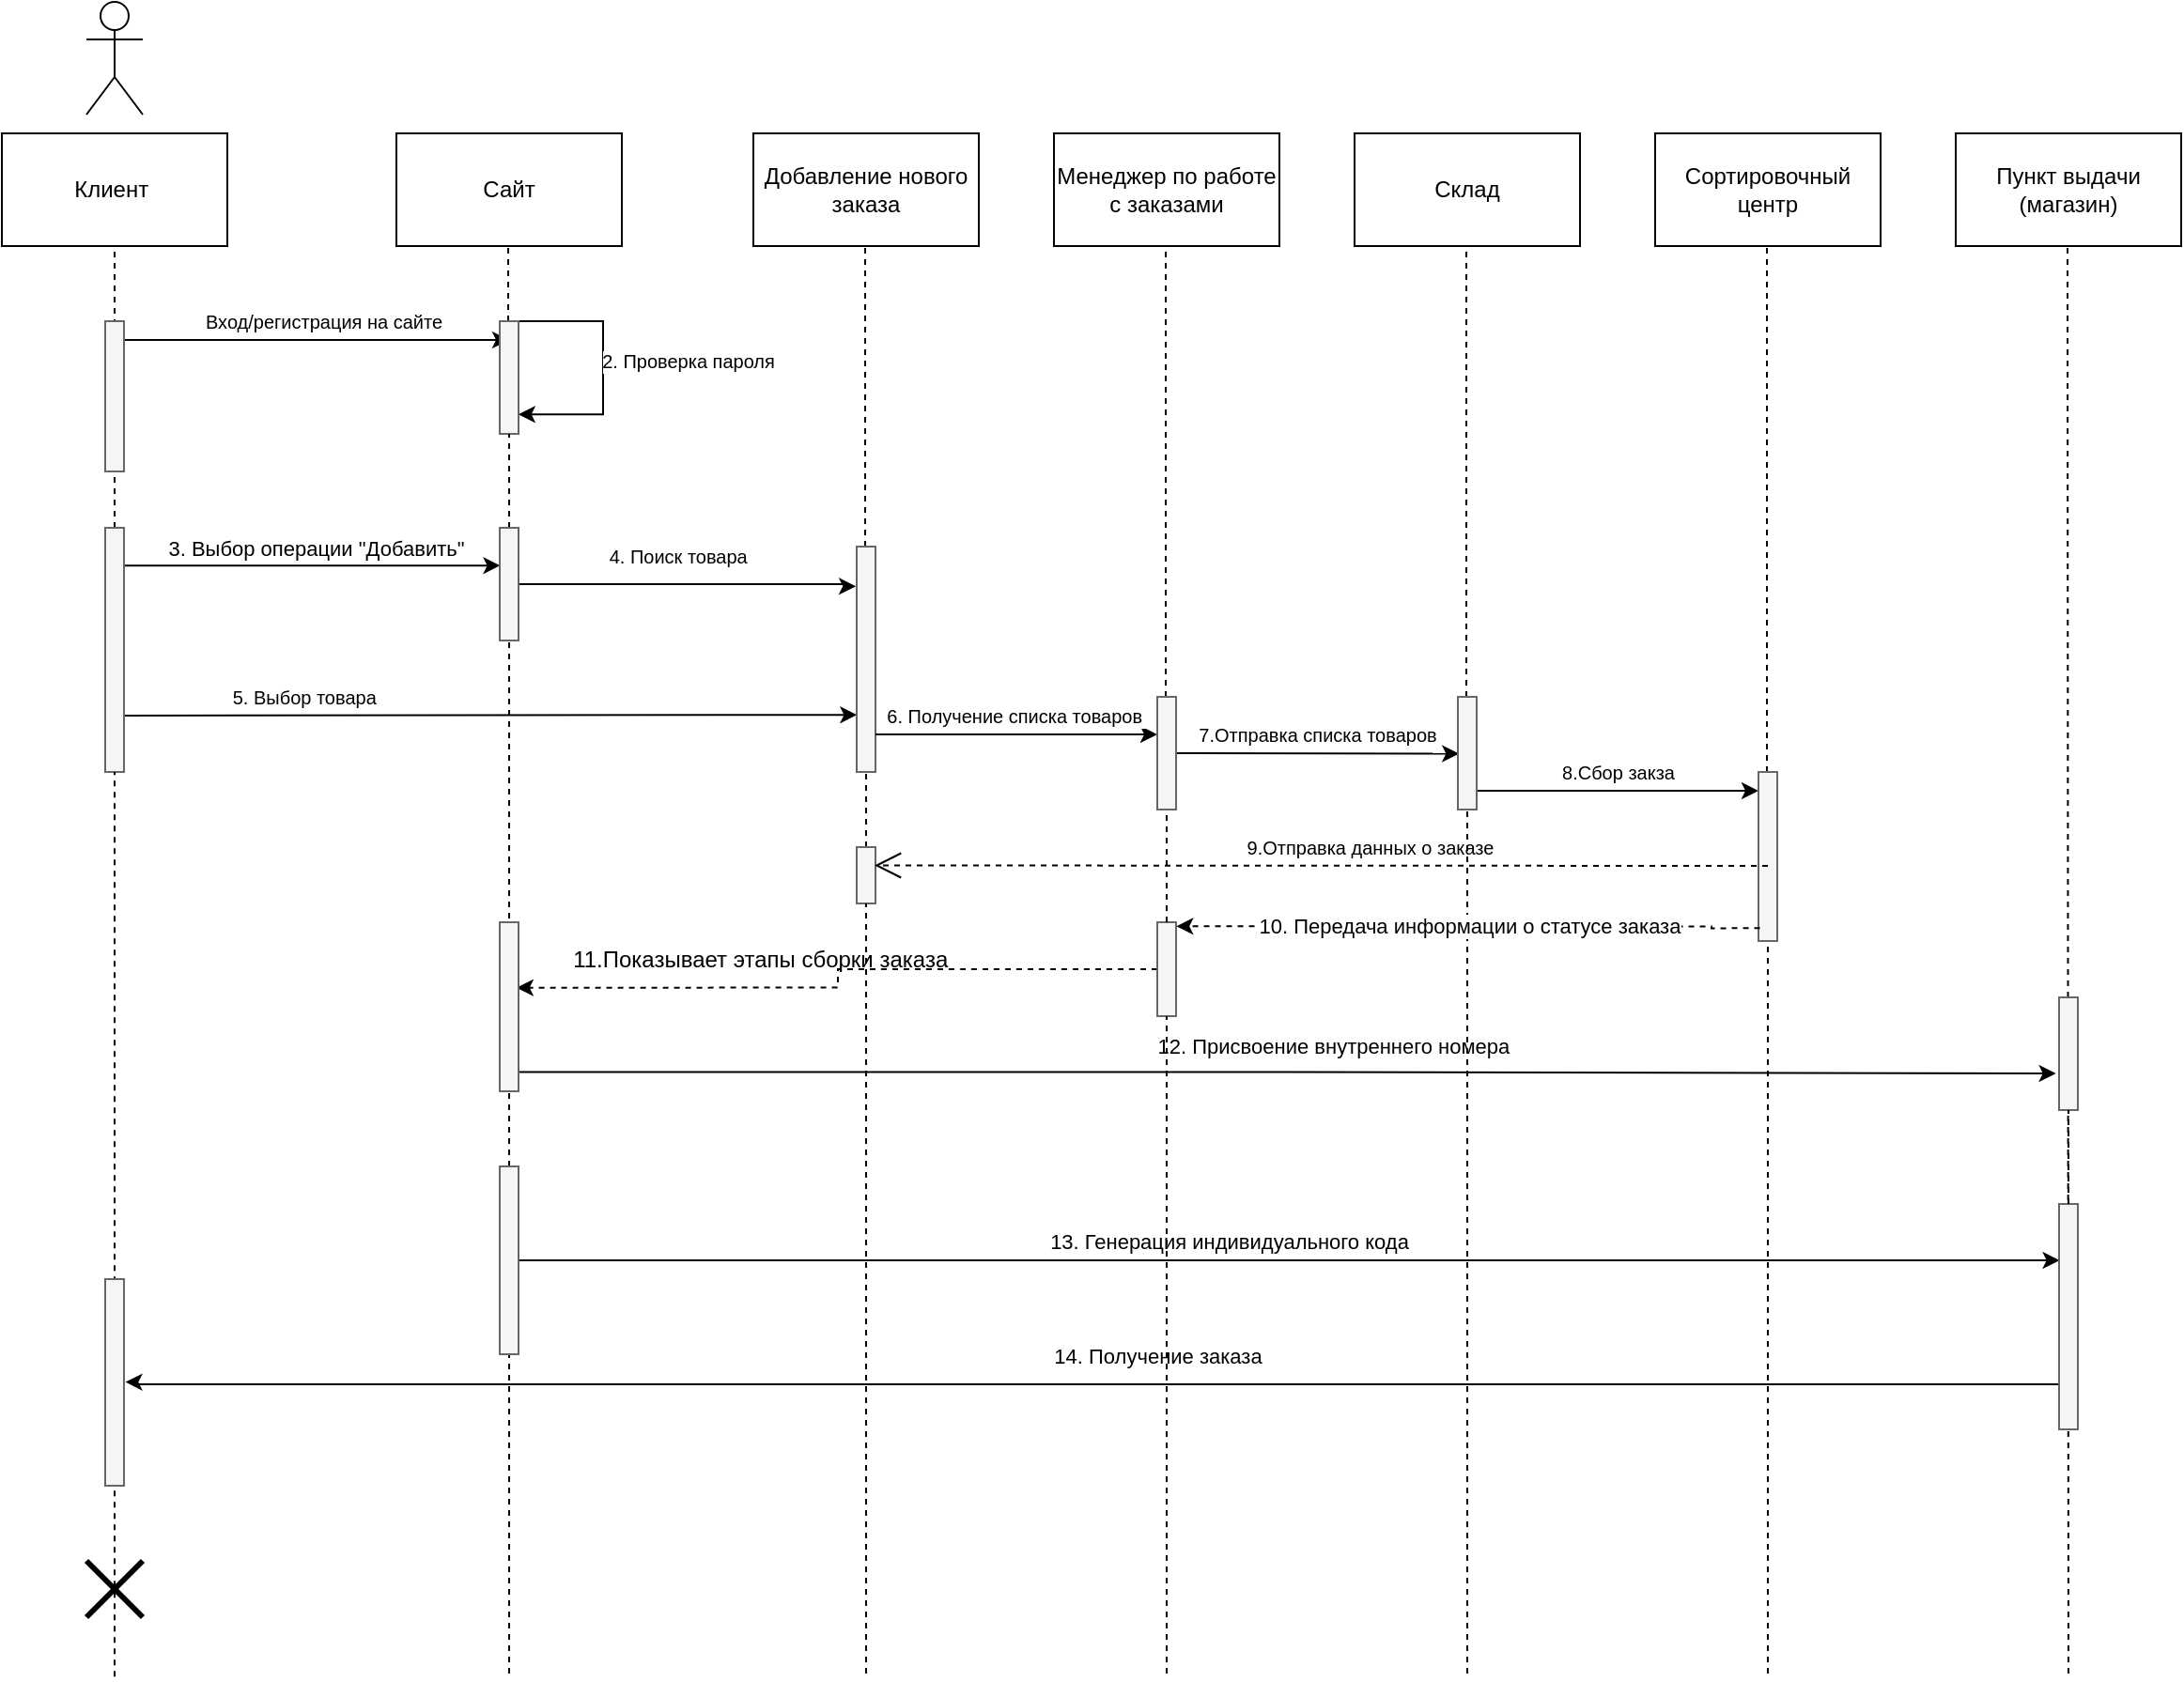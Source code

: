 <mxfile version="20.7.4" type="device"><diagram id="gC2nrc0ofGZKp77sYBti" name="Страница 1"><mxGraphModel dx="1843" dy="899" grid="1" gridSize="10" guides="1" tooltips="1" connect="1" arrows="1" fold="1" page="1" pageScale="1" pageWidth="827" pageHeight="1169" math="0" shadow="0"><root><mxCell id="0"/><mxCell id="1" parent="0"/><mxCell id="xFY5kio72JYxSkZlqAft-1" value="Клиент&amp;nbsp;" style="rounded=0;whiteSpace=wrap;html=1;" parent="1" vertex="1"><mxGeometry x="160" y="180" width="120" height="60" as="geometry"/></mxCell><mxCell id="xFY5kio72JYxSkZlqAft-2" value="Сайт" style="rounded=0;whiteSpace=wrap;html=1;" parent="1" vertex="1"><mxGeometry x="370" y="180" width="120" height="60" as="geometry"/></mxCell><mxCell id="xFY5kio72JYxSkZlqAft-3" value="Добавление нового заказа" style="rounded=0;whiteSpace=wrap;html=1;" parent="1" vertex="1"><mxGeometry x="560" y="180" width="120" height="60" as="geometry"/></mxCell><mxCell id="xFY5kio72JYxSkZlqAft-4" value="Менеджер по работе с заказами" style="rounded=0;whiteSpace=wrap;html=1;" parent="1" vertex="1"><mxGeometry x="720" y="180" width="120" height="60" as="geometry"/></mxCell><mxCell id="xFY5kio72JYxSkZlqAft-5" value="Склад" style="rounded=0;whiteSpace=wrap;html=1;" parent="1" vertex="1"><mxGeometry x="880" y="180" width="120" height="60" as="geometry"/></mxCell><mxCell id="xFY5kio72JYxSkZlqAft-6" value="Сортировочный центр" style="rounded=0;whiteSpace=wrap;html=1;" parent="1" vertex="1"><mxGeometry x="1040" y="180" width="120" height="60" as="geometry"/></mxCell><mxCell id="xFY5kio72JYxSkZlqAft-7" value="Пункт выдачи (магазин)" style="rounded=0;whiteSpace=wrap;html=1;" parent="1" vertex="1"><mxGeometry x="1200" y="180" width="120" height="60" as="geometry"/></mxCell><mxCell id="xFY5kio72JYxSkZlqAft-8" value="" style="endArrow=none;dashed=1;html=1;rounded=0;entryX=0.5;entryY=1;entryDx=0;entryDy=0;startArrow=none;" parent="1" source="xFY5kio72JYxSkZlqAft-22" target="xFY5kio72JYxSkZlqAft-1" edge="1"><mxGeometry width="50" height="50" relative="1" as="geometry"><mxPoint x="220" y="840" as="sourcePoint"/><mxPoint x="230" y="250" as="targetPoint"/></mxGeometry></mxCell><mxCell id="xFY5kio72JYxSkZlqAft-9" value="" style="endArrow=none;dashed=1;html=1;rounded=0;entryX=0.5;entryY=1;entryDx=0;entryDy=0;startArrow=none;" parent="1" source="xFY5kio72JYxSkZlqAft-18" edge="1"><mxGeometry width="50" height="50" relative="1" as="geometry"><mxPoint x="429.5" y="840" as="sourcePoint"/><mxPoint x="429.5" y="240" as="targetPoint"/></mxGeometry></mxCell><mxCell id="xFY5kio72JYxSkZlqAft-10" value="" style="endArrow=none;dashed=1;html=1;rounded=0;entryX=0.5;entryY=1;entryDx=0;entryDy=0;startArrow=none;" parent="1" source="xFY5kio72JYxSkZlqAft-29" edge="1"><mxGeometry width="50" height="50" relative="1" as="geometry"><mxPoint x="619.5" y="840" as="sourcePoint"/><mxPoint x="619.5" y="240" as="targetPoint"/></mxGeometry></mxCell><mxCell id="xFY5kio72JYxSkZlqAft-11" value="" style="endArrow=none;dashed=1;html=1;rounded=0;entryX=0.5;entryY=1;entryDx=0;entryDy=0;startArrow=none;" parent="1" source="xFY5kio72JYxSkZlqAft-62" edge="1"><mxGeometry width="50" height="50" relative="1" as="geometry"><mxPoint x="780" y="1000" as="sourcePoint"/><mxPoint x="779.5" y="240" as="targetPoint"/></mxGeometry></mxCell><mxCell id="xFY5kio72JYxSkZlqAft-12" value="" style="endArrow=none;dashed=1;html=1;rounded=0;entryX=0.5;entryY=1;entryDx=0;entryDy=0;startArrow=none;" parent="1" source="xFY5kio72JYxSkZlqAft-60" edge="1"><mxGeometry width="50" height="50" relative="1" as="geometry"><mxPoint x="939.5" y="880" as="sourcePoint"/><mxPoint x="939.5" y="240" as="targetPoint"/></mxGeometry></mxCell><mxCell id="xFY5kio72JYxSkZlqAft-13" value="" style="endArrow=none;dashed=1;html=1;rounded=0;entryX=0.5;entryY=1;entryDx=0;entryDy=0;startArrow=none;" parent="1" source="xFY5kio72JYxSkZlqAft-38" edge="1"><mxGeometry width="50" height="50" relative="1" as="geometry"><mxPoint x="1100" y="920" as="sourcePoint"/><mxPoint x="1099.5" y="240" as="targetPoint"/></mxGeometry></mxCell><mxCell id="xFY5kio72JYxSkZlqAft-14" value="" style="endArrow=none;dashed=1;html=1;rounded=0;entryX=0.5;entryY=1;entryDx=0;entryDy=0;startArrow=none;" parent="1" edge="1"><mxGeometry width="50" height="50" relative="1" as="geometry"><mxPoint x="1260" y="1000" as="sourcePoint"/><mxPoint x="1259.5" y="240" as="targetPoint"/></mxGeometry></mxCell><mxCell id="xFY5kio72JYxSkZlqAft-15" value="Вход/регистрация на сайте" style="edgeStyle=orthogonalEdgeStyle;rounded=0;orthogonalLoop=1;jettySize=auto;html=1;fontSize=10;entryX=0.5;entryY=0.167;entryDx=0;entryDy=0;entryPerimeter=0;" parent="1" source="xFY5kio72JYxSkZlqAft-16" target="xFY5kio72JYxSkZlqAft-18" edge="1"><mxGeometry x="0.035" y="10" relative="1" as="geometry"><mxPoint x="420" y="290" as="targetPoint"/><Array as="points"><mxPoint x="270" y="290"/><mxPoint x="270" y="290"/></Array><mxPoint as="offset"/></mxGeometry></mxCell><mxCell id="xFY5kio72JYxSkZlqAft-16" value="" style="html=1;points=[];perimeter=orthogonalPerimeter;fillColor=#f5f5f5;strokeColor=#666666;fontColor=#333333;" parent="1" vertex="1"><mxGeometry x="215" y="280" width="10" height="80" as="geometry"/></mxCell><mxCell id="xFY5kio72JYxSkZlqAft-17" value="2. Проверка пароля" style="edgeStyle=orthogonalEdgeStyle;rounded=0;orthogonalLoop=1;jettySize=auto;html=1;fontSize=10;entryX=0.99;entryY=0.827;entryDx=0;entryDy=0;entryPerimeter=0;" parent="1" source="xFY5kio72JYxSkZlqAft-18" target="xFY5kio72JYxSkZlqAft-18" edge="1"><mxGeometry x="-0.059" y="45" relative="1" as="geometry"><mxPoint x="440" y="330.0" as="targetPoint"/><Array as="points"><mxPoint x="480" y="280"/><mxPoint x="480" y="330"/></Array><mxPoint as="offset"/></mxGeometry></mxCell><mxCell id="xFY5kio72JYxSkZlqAft-18" value="" style="html=1;points=[];perimeter=orthogonalPerimeter;fillColor=#f5f5f5;strokeColor=#666666;fontColor=#333333;" parent="1" vertex="1"><mxGeometry x="425" y="280" width="10" height="60" as="geometry"/></mxCell><mxCell id="xFY5kio72JYxSkZlqAft-19" value="" style="endArrow=none;dashed=1;html=1;rounded=0;entryX=0.5;entryY=1;entryDx=0;entryDy=0;startArrow=none;" parent="1" source="xFY5kio72JYxSkZlqAft-27" target="xFY5kio72JYxSkZlqAft-18" edge="1"><mxGeometry width="50" height="50" relative="1" as="geometry"><mxPoint x="429.5" y="840" as="sourcePoint"/><mxPoint x="429.5" y="240" as="targetPoint"/></mxGeometry></mxCell><mxCell id="xFY5kio72JYxSkZlqAft-20" value="3. Выбор операции &quot;Добавить&quot;" style="edgeStyle=orthogonalEdgeStyle;rounded=0;orthogonalLoop=1;jettySize=auto;html=1;entryX=0.027;entryY=0.335;entryDx=0;entryDy=0;entryPerimeter=0;" parent="1" source="xFY5kio72JYxSkZlqAft-22" target="xFY5kio72JYxSkZlqAft-27" edge="1"><mxGeometry x="0.02" y="9" relative="1" as="geometry"><Array as="points"><mxPoint x="270" y="410"/></Array><mxPoint as="offset"/><mxPoint x="410" y="410" as="targetPoint"/></mxGeometry></mxCell><mxCell id="xFY5kio72JYxSkZlqAft-21" value="5. Выбор товара&amp;nbsp;" style="edgeStyle=orthogonalEdgeStyle;rounded=0;orthogonalLoop=1;jettySize=auto;html=1;fontSize=10;entryX=0.024;entryY=0.747;entryDx=0;entryDy=0;entryPerimeter=0;" parent="1" target="xFY5kio72JYxSkZlqAft-29" edge="1"><mxGeometry x="-0.5" y="10" relative="1" as="geometry"><mxPoint x="605" y="490" as="targetPoint"/><mxPoint x="225" y="490" as="sourcePoint"/><mxPoint as="offset"/><Array as="points"><mxPoint x="615" y="490"/></Array></mxGeometry></mxCell><mxCell id="xFY5kio72JYxSkZlqAft-22" value="" style="html=1;points=[];perimeter=orthogonalPerimeter;fillColor=#f5f5f5;strokeColor=#666666;fontColor=#333333;" parent="1" vertex="1"><mxGeometry x="215" y="390" width="10" height="130" as="geometry"/></mxCell><mxCell id="xFY5kio72JYxSkZlqAft-23" value="" style="endArrow=none;dashed=1;html=1;rounded=0;entryX=0.5;entryY=1;entryDx=0;entryDy=0;startArrow=none;" parent="1" target="xFY5kio72JYxSkZlqAft-22" edge="1"><mxGeometry width="50" height="50" relative="1" as="geometry"><mxPoint x="220" y="1001.6" as="sourcePoint"/><mxPoint x="220" y="240" as="targetPoint"/></mxGeometry></mxCell><mxCell id="xFY5kio72JYxSkZlqAft-24" style="edgeStyle=orthogonalEdgeStyle;rounded=0;orthogonalLoop=1;jettySize=auto;html=1;entryX=1.073;entryY=0.498;entryDx=0;entryDy=0;entryPerimeter=0;" parent="1" source="xFY5kio72JYxSkZlqAft-45" target="xFY5kio72JYxSkZlqAft-25" edge="1"><mxGeometry relative="1" as="geometry"><mxPoint x="230" y="840" as="targetPoint"/><mxPoint x="1130" y="960" as="sourcePoint"/><Array as="points"><mxPoint x="230" y="846"/><mxPoint x="230" y="845"/></Array></mxGeometry></mxCell><mxCell id="xFY5kio72JYxSkZlqAft-25" value="" style="html=1;points=[];perimeter=orthogonalPerimeter;fillColor=#f5f5f5;strokeColor=#666666;fontColor=#333333;" parent="1" vertex="1"><mxGeometry x="215" y="790" width="10" height="110" as="geometry"/></mxCell><mxCell id="xFY5kio72JYxSkZlqAft-26" value="4. Поиск товара&amp;nbsp;" style="edgeStyle=orthogonalEdgeStyle;rounded=0;orthogonalLoop=1;jettySize=auto;html=1;fontSize=10;entryX=-0.044;entryY=0.176;entryDx=0;entryDy=0;entryPerimeter=0;" parent="1" source="xFY5kio72JYxSkZlqAft-27" target="xFY5kio72JYxSkZlqAft-29" edge="1"><mxGeometry x="-0.055" y="15" relative="1" as="geometry"><Array as="points"><mxPoint x="610" y="420"/><mxPoint x="610" y="421"/></Array><mxPoint as="offset"/><mxPoint x="610" y="440" as="targetPoint"/></mxGeometry></mxCell><mxCell id="xFY5kio72JYxSkZlqAft-27" value="" style="html=1;points=[];perimeter=orthogonalPerimeter;fillColor=#f5f5f5;strokeColor=#666666;fontColor=#333333;" parent="1" vertex="1"><mxGeometry x="425" y="390" width="10" height="60" as="geometry"/></mxCell><mxCell id="xFY5kio72JYxSkZlqAft-28" value="" style="endArrow=none;dashed=1;html=1;rounded=0;entryX=0.5;entryY=1;entryDx=0;entryDy=0;startArrow=none;" parent="1" target="xFY5kio72JYxSkZlqAft-27" edge="1"><mxGeometry width="50" height="50" relative="1" as="geometry"><mxPoint x="430" y="1000" as="sourcePoint"/><mxPoint x="430" y="340" as="targetPoint"/></mxGeometry></mxCell><mxCell id="xFY5kio72JYxSkZlqAft-29" value="" style="html=1;points=[];perimeter=orthogonalPerimeter;fillColor=#f5f5f5;strokeColor=#666666;fontColor=#333333;" parent="1" vertex="1"><mxGeometry x="615" y="400" width="10" height="120" as="geometry"/></mxCell><mxCell id="xFY5kio72JYxSkZlqAft-30" value="" style="endArrow=none;dashed=1;html=1;rounded=0;entryX=0.5;entryY=1;entryDx=0;entryDy=0;startArrow=none;" parent="1" source="xFY5kio72JYxSkZlqAft-31" target="xFY5kio72JYxSkZlqAft-29" edge="1"><mxGeometry width="50" height="50" relative="1" as="geometry"><mxPoint x="620" y="920" as="sourcePoint"/><mxPoint x="619.5" y="240" as="targetPoint"/></mxGeometry></mxCell><mxCell id="xFY5kio72JYxSkZlqAft-31" value="" style="html=1;points=[];perimeter=orthogonalPerimeter;fillColor=#f5f5f5;strokeColor=#666666;fontColor=#333333;" parent="1" vertex="1"><mxGeometry x="615" y="560" width="10" height="30" as="geometry"/></mxCell><mxCell id="xFY5kio72JYxSkZlqAft-32" value="" style="endArrow=none;dashed=1;html=1;rounded=0;entryX=0.5;entryY=1;entryDx=0;entryDy=0;startArrow=none;" parent="1" target="xFY5kio72JYxSkZlqAft-31" edge="1"><mxGeometry width="50" height="50" relative="1" as="geometry"><mxPoint x="620" y="610" as="sourcePoint"/><mxPoint x="620" y="500.0" as="targetPoint"/></mxGeometry></mxCell><mxCell id="xFY5kio72JYxSkZlqAft-33" style="edgeStyle=orthogonalEdgeStyle;rounded=0;orthogonalLoop=1;jettySize=auto;html=1;dashed=1;startArrow=none;entryX=0.895;entryY=0.387;entryDx=0;entryDy=0;entryPerimeter=0;" parent="1" source="xFY5kio72JYxSkZlqAft-58" target="xFY5kio72JYxSkZlqAft-52" edge="1"><mxGeometry relative="1" as="geometry"><mxPoint x="1090" y="630.0" as="sourcePoint"/><Array as="points"/></mxGeometry></mxCell><mxCell id="xFY5kio72JYxSkZlqAft-34" value="" style="endArrow=none;dashed=1;html=1;rounded=0;startArrow=none;" parent="1" edge="1"><mxGeometry width="50" height="50" relative="1" as="geometry"><mxPoint x="620" y="1000" as="sourcePoint"/><mxPoint x="620" y="610" as="targetPoint"/></mxGeometry></mxCell><mxCell id="xFY5kio72JYxSkZlqAft-35" value="8.Сбор закза" style="edgeStyle=orthogonalEdgeStyle;rounded=0;orthogonalLoop=1;jettySize=auto;html=1;fontSize=10;startArrow=none;" parent="1" source="xFY5kio72JYxSkZlqAft-60" target="xFY5kio72JYxSkZlqAft-38" edge="1"><mxGeometry y="10" relative="1" as="geometry"><Array as="points"><mxPoint x="1020" y="530"/><mxPoint x="1020" y="530"/></Array><mxPoint as="offset"/></mxGeometry></mxCell><mxCell id="xFY5kio72JYxSkZlqAft-36" value="" style="endArrow=none;dashed=1;html=1;rounded=0;entryX=0.5;entryY=1;entryDx=0;entryDy=0;startArrow=none;" parent="1" source="xFY5kio72JYxSkZlqAft-58" target="xFY5kio72JYxSkZlqAft-62" edge="1"><mxGeometry width="50" height="50" relative="1" as="geometry"><mxPoint x="780" y="920" as="sourcePoint"/><mxPoint x="779.5" y="240.0" as="targetPoint"/></mxGeometry></mxCell><mxCell id="xFY5kio72JYxSkZlqAft-37" value="14. Получение заказа" style="edgeLabel;html=1;align=center;verticalAlign=middle;resizable=0;points=[];" parent="1" vertex="1" connectable="0"><mxGeometry x="775" y="831" as="geometry"/></mxCell><mxCell id="xFY5kio72JYxSkZlqAft-38" value="" style="html=1;points=[];perimeter=orthogonalPerimeter;fillColor=#f5f5f5;fontColor=#333333;strokeColor=#666666;" parent="1" vertex="1"><mxGeometry x="1095" y="520" width="10" height="90" as="geometry"/></mxCell><mxCell id="xFY5kio72JYxSkZlqAft-39" value="" style="endArrow=none;dashed=1;html=1;rounded=0;entryX=0.5;entryY=1;entryDx=0;entryDy=0;startArrow=none;" parent="1" target="xFY5kio72JYxSkZlqAft-38" edge="1"><mxGeometry width="50" height="50" relative="1" as="geometry"><mxPoint x="1100" y="1000" as="sourcePoint"/><mxPoint x="1099.5" y="240.0" as="targetPoint"/></mxGeometry></mxCell><mxCell id="xFY5kio72JYxSkZlqAft-40" value="9.Отправка данных о заказе" style="endArrow=open;endSize=12;dashed=1;html=1;rounded=0;fontSize=10;entryX=0.952;entryY=0.325;entryDx=0;entryDy=0;entryPerimeter=0;" parent="1" target="xFY5kio72JYxSkZlqAft-31" edge="1"><mxGeometry x="-0.106" y="-10" width="160" relative="1" as="geometry"><mxPoint x="1100" y="570" as="sourcePoint"/><mxPoint x="1050" y="574.5" as="targetPoint"/><mxPoint as="offset"/></mxGeometry></mxCell><mxCell id="xFY5kio72JYxSkZlqAft-41" value="7.Отправка списка товаров" style="edgeStyle=orthogonalEdgeStyle;rounded=0;orthogonalLoop=1;jettySize=auto;html=1;fontSize=10;startArrow=none;entryX=0.063;entryY=0.504;entryDx=0;entryDy=0;entryPerimeter=0;" parent="1" target="xFY5kio72JYxSkZlqAft-60" edge="1"><mxGeometry x="-0.004" y="10" relative="1" as="geometry"><Array as="points"><mxPoint x="785" y="510"/></Array><mxPoint as="offset"/><mxPoint x="785" y="510" as="sourcePoint"/><mxPoint x="930" y="500" as="targetPoint"/></mxGeometry></mxCell><mxCell id="xFY5kio72JYxSkZlqAft-42" style="edgeStyle=orthogonalEdgeStyle;rounded=0;orthogonalLoop=1;jettySize=auto;html=1;entryX=0.033;entryY=0.258;entryDx=0;entryDy=0;entryPerimeter=0;" parent="1" source="xFY5kio72JYxSkZlqAft-44" target="xFY5kio72JYxSkZlqAft-45" edge="1"><mxGeometry relative="1" as="geometry"><mxPoint x="1250" y="790" as="targetPoint"/><mxPoint x="440" y="790.0" as="sourcePoint"/><Array as="points"><mxPoint x="1255" y="780"/></Array></mxGeometry></mxCell><mxCell id="xFY5kio72JYxSkZlqAft-43" value="13. Генерация индивидуального кода" style="edgeLabel;html=1;align=center;verticalAlign=middle;resizable=0;points=[];" parent="xFY5kio72JYxSkZlqAft-42" vertex="1" connectable="0"><mxGeometry x="-0.054" y="3" relative="1" as="geometry"><mxPoint x="-11" y="-7" as="offset"/></mxGeometry></mxCell><mxCell id="xFY5kio72JYxSkZlqAft-44" value="" style="html=1;points=[];perimeter=orthogonalPerimeter;fillColor=#f5f5f5;strokeColor=#666666;fontColor=#333333;" parent="1" vertex="1"><mxGeometry x="425" y="730" width="10" height="100" as="geometry"/></mxCell><mxCell id="xFY5kio72JYxSkZlqAft-45" value="" style="html=1;points=[];perimeter=orthogonalPerimeter;fillColor=#f5f5f5;strokeColor=#666666;fontColor=#333333;" parent="1" vertex="1"><mxGeometry x="1255" y="750" width="10" height="120" as="geometry"/></mxCell><mxCell id="xFY5kio72JYxSkZlqAft-46" style="edgeStyle=orthogonalEdgeStyle;rounded=0;orthogonalLoop=1;jettySize=auto;html=1;entryX=-0.167;entryY=0.675;entryDx=0;entryDy=0;entryPerimeter=0;exitX=1.03;exitY=0.886;exitDx=0;exitDy=0;exitPerimeter=0;" parent="1" source="xFY5kio72JYxSkZlqAft-52" target="xFY5kio72JYxSkZlqAft-50" edge="1"><mxGeometry relative="1" as="geometry"><mxPoint x="1250" y="670" as="targetPoint"/><mxPoint x="440" y="680" as="sourcePoint"/><Array as="points"/></mxGeometry></mxCell><mxCell id="xFY5kio72JYxSkZlqAft-47" value="12. Присвоение внутреннего номера&amp;nbsp;" style="edgeLabel;html=1;align=center;verticalAlign=middle;resizable=0;points=[];" parent="xFY5kio72JYxSkZlqAft-46" vertex="1" connectable="0"><mxGeometry x="0.064" y="3" relative="1" as="geometry"><mxPoint y="-12" as="offset"/></mxGeometry></mxCell><mxCell id="xFY5kio72JYxSkZlqAft-49" value="" style="endArrow=none;dashed=1;html=1;rounded=0;entryX=0.5;entryY=1;entryDx=0;entryDy=0;startArrow=none;" parent="1" edge="1"><mxGeometry width="50" height="50" relative="1" as="geometry"><mxPoint x="940" y="1000" as="sourcePoint"/><mxPoint x="940" y="700" as="targetPoint"/></mxGeometry></mxCell><mxCell id="xFY5kio72JYxSkZlqAft-50" value="" style="html=1;points=[];perimeter=orthogonalPerimeter;fillColor=#f5f5f5;strokeColor=#666666;fontColor=#333333;" parent="1" vertex="1"><mxGeometry x="1255" y="640" width="10" height="60" as="geometry"/></mxCell><mxCell id="xFY5kio72JYxSkZlqAft-51" value="" style="endArrow=none;dashed=1;html=1;rounded=0;entryX=0.5;entryY=1;entryDx=0;entryDy=0;startArrow=none;" parent="1" source="xFY5kio72JYxSkZlqAft-45" target="xFY5kio72JYxSkZlqAft-50" edge="1"><mxGeometry width="50" height="50" relative="1" as="geometry"><mxPoint x="1259.5" y="750" as="sourcePoint"/><mxPoint x="1259.5" y="240" as="targetPoint"/></mxGeometry></mxCell><mxCell id="xFY5kio72JYxSkZlqAft-52" value="" style="html=1;points=[];perimeter=orthogonalPerimeter;fillColor=#f5f5f5;strokeColor=#666666;fontColor=#333333;" parent="1" vertex="1"><mxGeometry x="425" y="600" width="10" height="90" as="geometry"/></mxCell><mxCell id="xFY5kio72JYxSkZlqAft-53" value="11.Показывает этапы сборки заказа&amp;nbsp;" style="text;html=1;align=center;verticalAlign=middle;resizable=0;points=[];autosize=1;strokeColor=none;fillColor=none;" parent="1" vertex="1"><mxGeometry x="450" y="605" width="230" height="30" as="geometry"/></mxCell><mxCell id="xFY5kio72JYxSkZlqAft-54" value="" style="shape=umlActor;verticalLabelPosition=bottom;verticalAlign=top;html=1;outlineConnect=0;" parent="1" vertex="1"><mxGeometry x="205" y="110" width="30" height="60" as="geometry"/></mxCell><mxCell id="xFY5kio72JYxSkZlqAft-55" value="6. Получение списка товаров&amp;nbsp;" style="edgeStyle=orthogonalEdgeStyle;rounded=0;orthogonalLoop=1;jettySize=auto;html=1;fontSize=10;align=center;" parent="1" edge="1"><mxGeometry y="10" relative="1" as="geometry"><mxPoint x="775" y="500" as="targetPoint"/><Array as="points"><mxPoint x="670" y="500"/><mxPoint x="670" y="500"/></Array><mxPoint as="offset"/><mxPoint x="625" y="500" as="sourcePoint"/></mxGeometry></mxCell><mxCell id="xFY5kio72JYxSkZlqAft-58" value="" style="html=1;points=[];perimeter=orthogonalPerimeter;fillColor=#f5f5f5;strokeColor=#666666;fontColor=#333333;" parent="1" vertex="1"><mxGeometry x="775" y="600" width="10" height="50" as="geometry"/></mxCell><mxCell id="xFY5kio72JYxSkZlqAft-59" value="" style="endArrow=none;dashed=1;html=1;rounded=0;entryX=0.5;entryY=1;entryDx=0;entryDy=0;startArrow=none;" parent="1" target="xFY5kio72JYxSkZlqAft-58" edge="1"><mxGeometry width="50" height="50" relative="1" as="geometry"><mxPoint x="780" y="1000" as="sourcePoint"/><mxPoint x="779.5" y="240" as="targetPoint"/></mxGeometry></mxCell><mxCell id="xFY5kio72JYxSkZlqAft-60" value="" style="html=1;points=[];perimeter=orthogonalPerimeter;fillColor=#f5f5f5;strokeColor=#666666;fontColor=#333333;" parent="1" vertex="1"><mxGeometry x="935" y="480" width="10" height="60" as="geometry"/></mxCell><mxCell id="xFY5kio72JYxSkZlqAft-61" value="" style="endArrow=none;dashed=1;html=1;rounded=0;entryX=0.5;entryY=1;entryDx=0;entryDy=0;startArrow=none;" parent="1" target="xFY5kio72JYxSkZlqAft-60" edge="1"><mxGeometry width="50" height="50" relative="1" as="geometry"><mxPoint x="940" y="700" as="sourcePoint"/><mxPoint x="939.5" y="240" as="targetPoint"/></mxGeometry></mxCell><mxCell id="xFY5kio72JYxSkZlqAft-62" value="" style="html=1;points=[];perimeter=orthogonalPerimeter;fillColor=#f5f5f5;strokeColor=#666666;fontColor=#333333;" parent="1" vertex="1"><mxGeometry x="775" y="480" width="10" height="60" as="geometry"/></mxCell><mxCell id="xFY5kio72JYxSkZlqAft-63" value="" style="endArrow=none;dashed=1;html=1;rounded=0;entryX=0.5;entryY=1;entryDx=0;entryDy=0;startArrow=none;" parent="1" source="xFY5kio72JYxSkZlqAft-58" target="xFY5kio72JYxSkZlqAft-62" edge="1"><mxGeometry width="50" height="50" relative="1" as="geometry"><mxPoint x="779.5" y="550" as="sourcePoint"/><mxPoint x="779.5" y="240" as="targetPoint"/></mxGeometry></mxCell><mxCell id="xFY5kio72JYxSkZlqAft-64" value="10. Передача информации о статусе заказа" style="edgeStyle=orthogonalEdgeStyle;rounded=0;orthogonalLoop=1;jettySize=auto;html=1;entryX=1.014;entryY=0.043;entryDx=0;entryDy=0;entryPerimeter=0;dashed=1;startArrow=none;exitX=0.078;exitY=0.924;exitDx=0;exitDy=0;exitPerimeter=0;" parent="1" source="xFY5kio72JYxSkZlqAft-38" target="xFY5kio72JYxSkZlqAft-58" edge="1"><mxGeometry relative="1" as="geometry"><mxPoint x="1080" y="603" as="sourcePoint"/><mxPoint x="756.28" y="599.37" as="targetPoint"/><Array as="points"><mxPoint x="1070" y="603"/></Array></mxGeometry></mxCell><mxCell id="xFY5kio72JYxSkZlqAft-65" value="" style="shape=umlDestroy;whiteSpace=wrap;html=1;strokeWidth=3;strokeColor=default;" parent="1" vertex="1"><mxGeometry x="205" y="940" width="30" height="30" as="geometry"/></mxCell></root></mxGraphModel></diagram></mxfile>
